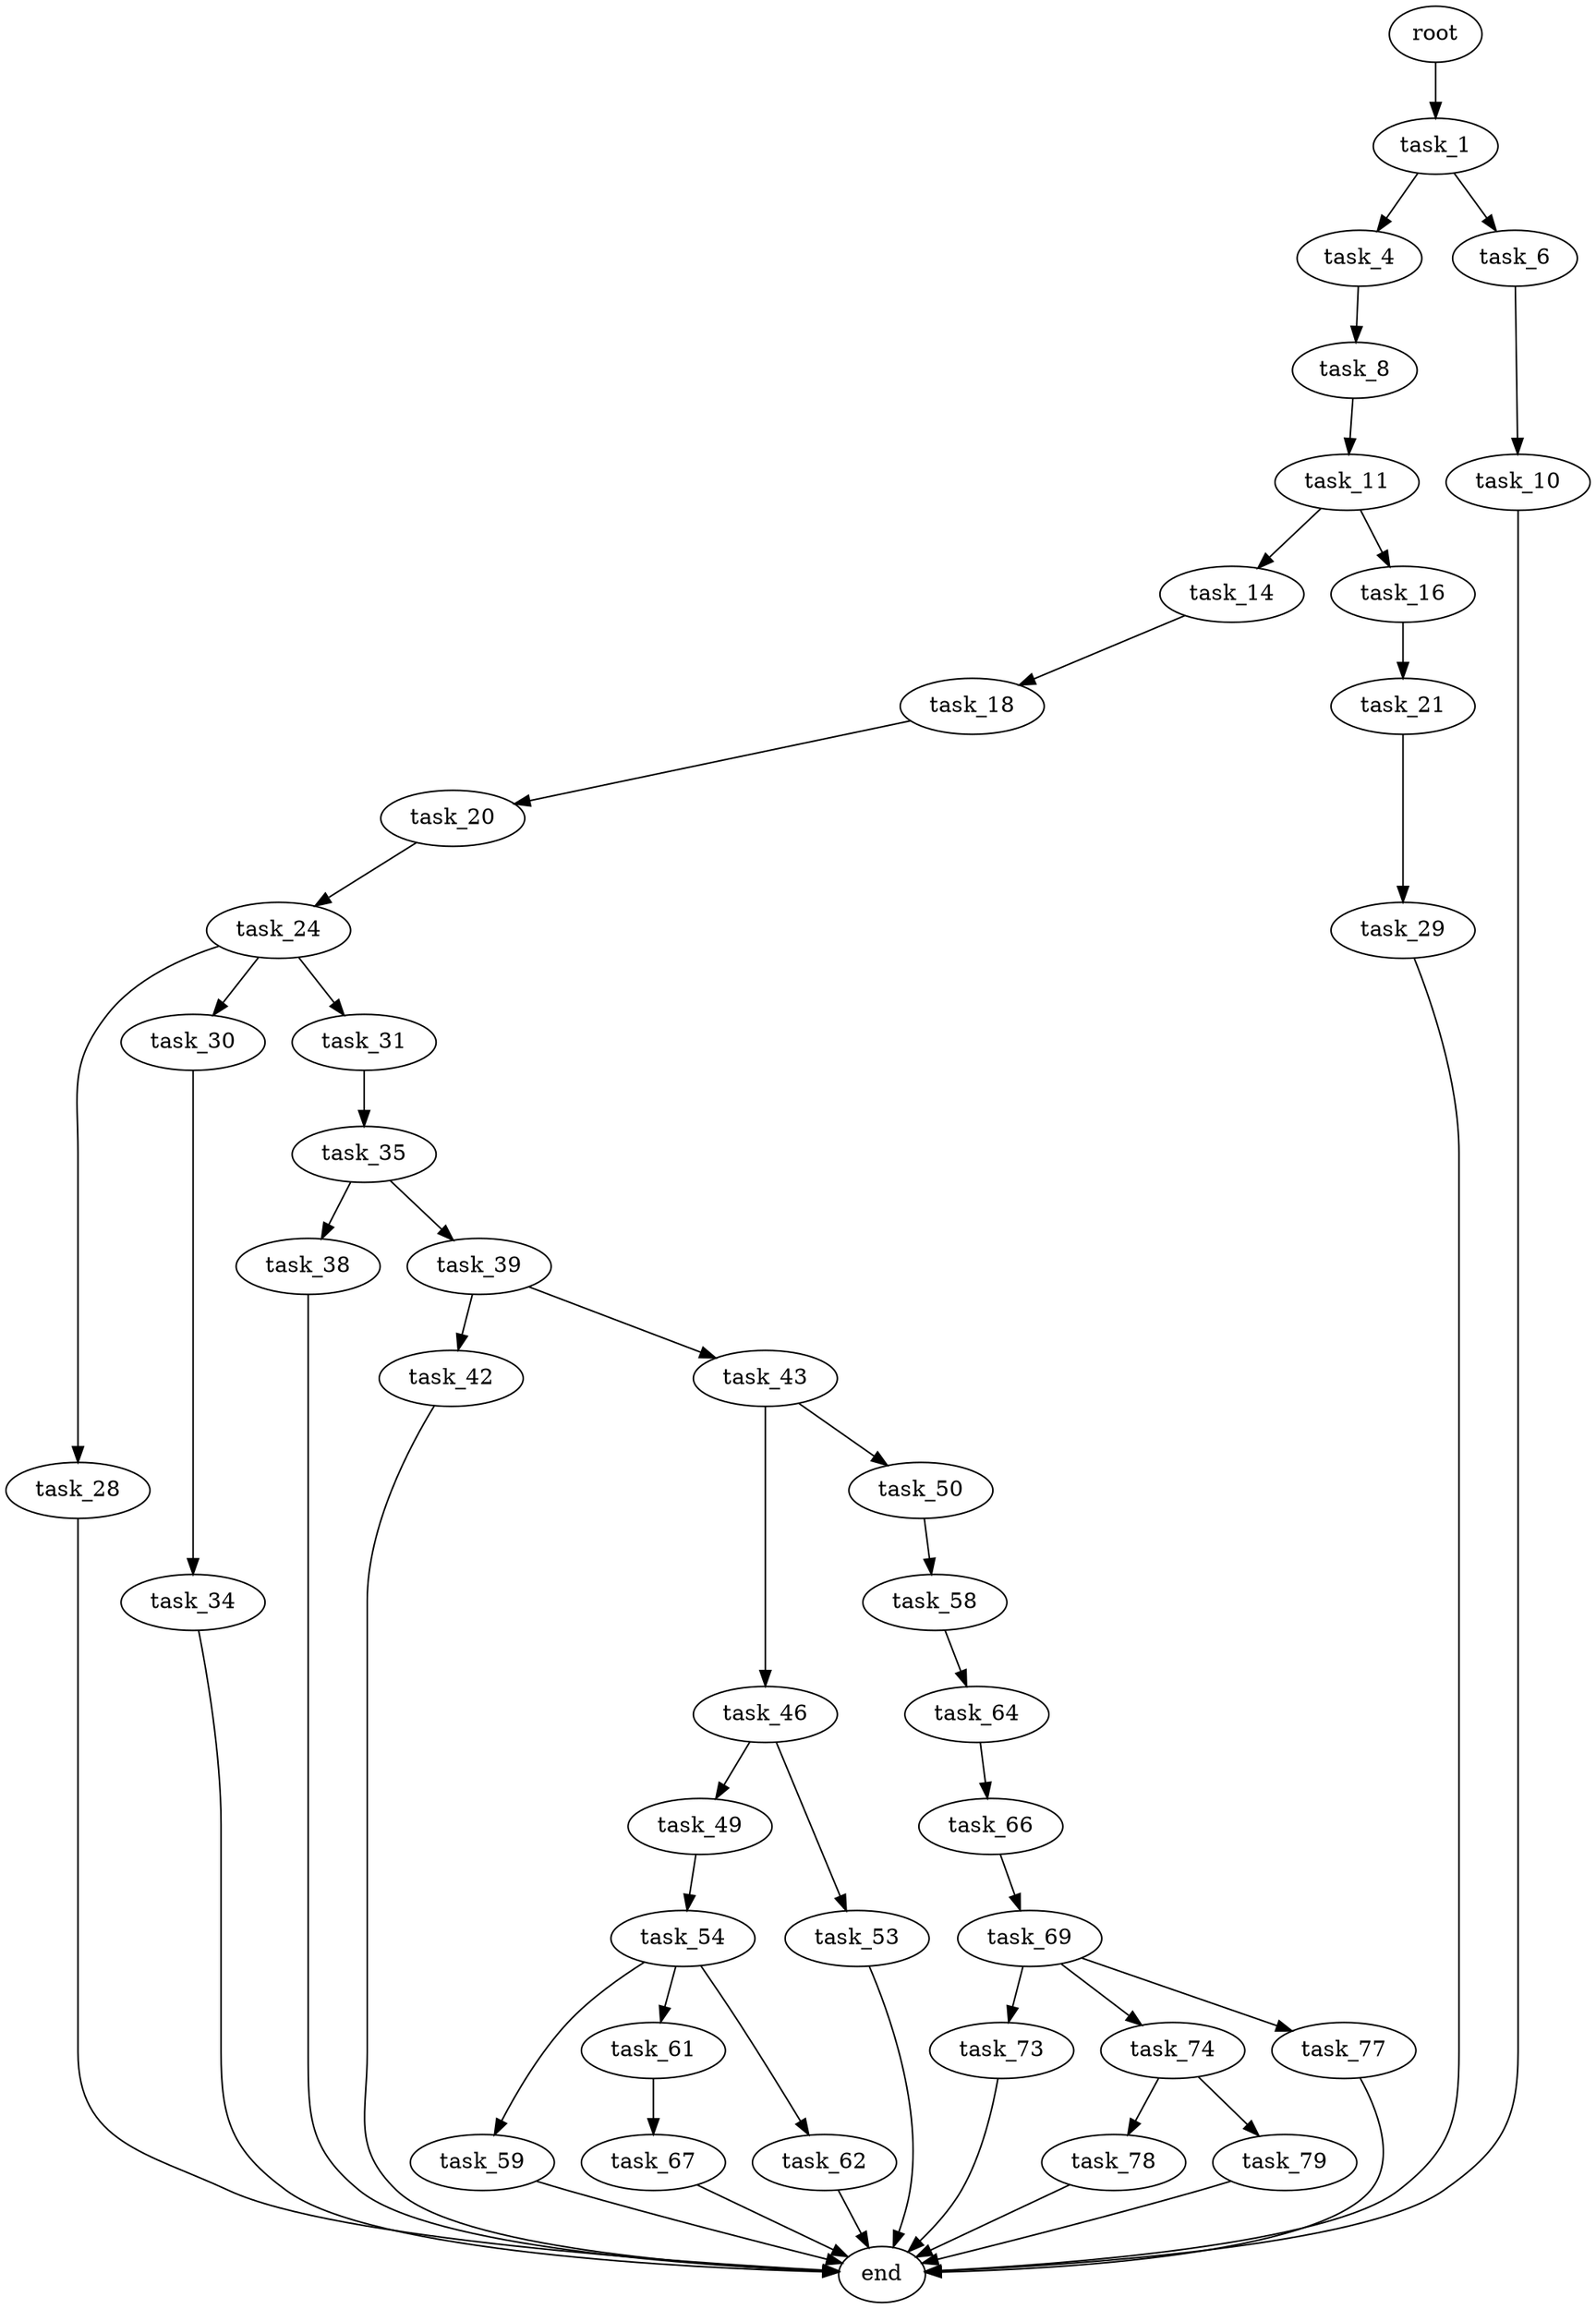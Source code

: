 digraph G {
  root [size="0.000000"];
  task_1 [size="782757789696.000000"];
  task_4 [size="12827416242.000000"];
  task_6 [size="8589934592.000000"];
  task_8 [size="7459314284.000000"];
  task_10 [size="69414579919.000000"];
  task_11 [size="1073741824000.000000"];
  end [size="0.000000"];
  task_14 [size="93917299936.000000"];
  task_16 [size="368293445632.000000"];
  task_18 [size="8589934592.000000"];
  task_21 [size="68719476736.000000"];
  task_20 [size="4332193472.000000"];
  task_24 [size="31002748340.000000"];
  task_29 [size="368293445632.000000"];
  task_28 [size="8589934592.000000"];
  task_30 [size="39794777866.000000"];
  task_31 [size="755982445708.000000"];
  task_34 [size="5807557182.000000"];
  task_35 [size="8589934592.000000"];
  task_38 [size="368293445632.000000"];
  task_39 [size="549755813888.000000"];
  task_42 [size="531842386628.000000"];
  task_43 [size="262876328617.000000"];
  task_46 [size="935544096.000000"];
  task_50 [size="492487621017.000000"];
  task_49 [size="231928233984.000000"];
  task_53 [size="368293445632.000000"];
  task_54 [size="231909496330.000000"];
  task_58 [size="48256844109.000000"];
  task_59 [size="35274527871.000000"];
  task_61 [size="621702797820.000000"];
  task_62 [size="549755813888.000000"];
  task_64 [size="1131703374809.000000"];
  task_67 [size="695459864.000000"];
  task_66 [size="7952953782.000000"];
  task_69 [size="21572113226.000000"];
  task_73 [size="8589934592.000000"];
  task_74 [size="19144763526.000000"];
  task_77 [size="2017997244.000000"];
  task_78 [size="1073741824000.000000"];
  task_79 [size="28991029248.000000"];

  root -> task_1 [size="1.000000"];
  task_1 -> task_4 [size="679477248.000000"];
  task_1 -> task_6 [size="679477248.000000"];
  task_4 -> task_8 [size="33554432.000000"];
  task_6 -> task_10 [size="33554432.000000"];
  task_8 -> task_11 [size="301989888.000000"];
  task_10 -> end [size="1.000000"];
  task_11 -> task_14 [size="838860800.000000"];
  task_11 -> task_16 [size="838860800.000000"];
  task_14 -> task_18 [size="209715200.000000"];
  task_16 -> task_21 [size="411041792.000000"];
  task_18 -> task_20 [size="33554432.000000"];
  task_21 -> task_29 [size="134217728.000000"];
  task_20 -> task_24 [size="134217728.000000"];
  task_24 -> task_28 [size="536870912.000000"];
  task_24 -> task_30 [size="536870912.000000"];
  task_24 -> task_31 [size="536870912.000000"];
  task_29 -> end [size="1.000000"];
  task_28 -> end [size="1.000000"];
  task_30 -> task_34 [size="838860800.000000"];
  task_31 -> task_35 [size="679477248.000000"];
  task_34 -> end [size="1.000000"];
  task_35 -> task_38 [size="33554432.000000"];
  task_35 -> task_39 [size="33554432.000000"];
  task_38 -> end [size="1.000000"];
  task_39 -> task_42 [size="536870912.000000"];
  task_39 -> task_43 [size="536870912.000000"];
  task_42 -> end [size="1.000000"];
  task_43 -> task_46 [size="301989888.000000"];
  task_43 -> task_50 [size="301989888.000000"];
  task_46 -> task_49 [size="33554432.000000"];
  task_46 -> task_53 [size="33554432.000000"];
  task_50 -> task_58 [size="838860800.000000"];
  task_49 -> task_54 [size="301989888.000000"];
  task_53 -> end [size="1.000000"];
  task_54 -> task_59 [size="209715200.000000"];
  task_54 -> task_61 [size="209715200.000000"];
  task_54 -> task_62 [size="209715200.000000"];
  task_58 -> task_64 [size="838860800.000000"];
  task_59 -> end [size="1.000000"];
  task_61 -> task_67 [size="536870912.000000"];
  task_62 -> end [size="1.000000"];
  task_64 -> task_66 [size="679477248.000000"];
  task_67 -> end [size="1.000000"];
  task_66 -> task_69 [size="134217728.000000"];
  task_69 -> task_73 [size="679477248.000000"];
  task_69 -> task_74 [size="679477248.000000"];
  task_69 -> task_77 [size="679477248.000000"];
  task_73 -> end [size="1.000000"];
  task_74 -> task_78 [size="411041792.000000"];
  task_74 -> task_79 [size="411041792.000000"];
  task_77 -> end [size="1.000000"];
  task_78 -> end [size="1.000000"];
  task_79 -> end [size="1.000000"];
}
